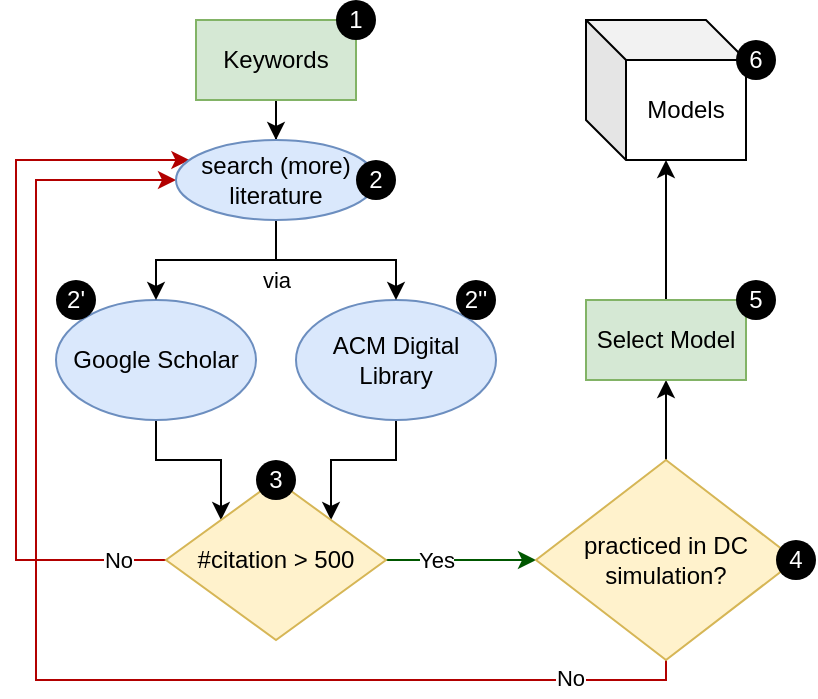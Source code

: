 <mxfile version="22.1.16" type="device">
  <diagram id="C5RBs43oDa-KdzZeNtuy" name="Page-1">
    <mxGraphModel dx="671" dy="441" grid="1" gridSize="10" guides="1" tooltips="1" connect="1" arrows="1" fold="1" page="1" pageScale="1" pageWidth="827" pageHeight="1169" math="0" shadow="0">
      <root>
        <mxCell id="WIyWlLk6GJQsqaUBKTNV-0" />
        <mxCell id="WIyWlLk6GJQsqaUBKTNV-1" parent="WIyWlLk6GJQsqaUBKTNV-0" />
        <mxCell id="hSL-T38BlxvSR4_-sgvc-20" style="edgeStyle=orthogonalEdgeStyle;rounded=0;orthogonalLoop=1;jettySize=auto;html=1;" parent="WIyWlLk6GJQsqaUBKTNV-1" source="hSL-T38BlxvSR4_-sgvc-0" target="hSL-T38BlxvSR4_-sgvc-19" edge="1">
          <mxGeometry relative="1" as="geometry" />
        </mxCell>
        <mxCell id="hSL-T38BlxvSR4_-sgvc-0" value="Keywords" style="rounded=0;whiteSpace=wrap;html=1;fillColor=#d5e8d4;strokeColor=#82b366;" parent="WIyWlLk6GJQsqaUBKTNV-1" vertex="1">
          <mxGeometry x="100" y="20" width="80" height="40" as="geometry" />
        </mxCell>
        <mxCell id="hSL-T38BlxvSR4_-sgvc-9" style="edgeStyle=orthogonalEdgeStyle;rounded=0;orthogonalLoop=1;jettySize=auto;html=1;entryX=0;entryY=0;entryDx=0;entryDy=0;" parent="WIyWlLk6GJQsqaUBKTNV-1" source="hSL-T38BlxvSR4_-sgvc-2" target="hSL-T38BlxvSR4_-sgvc-8" edge="1">
          <mxGeometry relative="1" as="geometry" />
        </mxCell>
        <mxCell id="hSL-T38BlxvSR4_-sgvc-2" value="Google Scholar" style="ellipse;whiteSpace=wrap;html=1;fillColor=#dae8fc;strokeColor=#6c8ebf;" parent="WIyWlLk6GJQsqaUBKTNV-1" vertex="1">
          <mxGeometry x="30" y="160" width="100" height="60" as="geometry" />
        </mxCell>
        <mxCell id="hSL-T38BlxvSR4_-sgvc-10" style="edgeStyle=orthogonalEdgeStyle;rounded=0;orthogonalLoop=1;jettySize=auto;html=1;entryX=1;entryY=0;entryDx=0;entryDy=0;" parent="WIyWlLk6GJQsqaUBKTNV-1" source="hSL-T38BlxvSR4_-sgvc-3" target="hSL-T38BlxvSR4_-sgvc-8" edge="1">
          <mxGeometry relative="1" as="geometry" />
        </mxCell>
        <mxCell id="hSL-T38BlxvSR4_-sgvc-3" value="ACM Digital Library" style="ellipse;whiteSpace=wrap;html=1;fillColor=#dae8fc;strokeColor=#6c8ebf;" parent="WIyWlLk6GJQsqaUBKTNV-1" vertex="1">
          <mxGeometry x="150" y="160" width="100" height="60" as="geometry" />
        </mxCell>
        <mxCell id="hSL-T38BlxvSR4_-sgvc-17" style="edgeStyle=orthogonalEdgeStyle;rounded=0;orthogonalLoop=1;jettySize=auto;html=1;fillColor=#008a00;strokeColor=#005700;" parent="WIyWlLk6GJQsqaUBKTNV-1" source="hSL-T38BlxvSR4_-sgvc-8" target="hSL-T38BlxvSR4_-sgvc-13" edge="1">
          <mxGeometry relative="1" as="geometry" />
        </mxCell>
        <mxCell id="hSL-T38BlxvSR4_-sgvc-27" value="Yes" style="edgeLabel;html=1;align=center;verticalAlign=middle;resizable=0;points=[];" parent="hSL-T38BlxvSR4_-sgvc-17" vertex="1" connectable="0">
          <mxGeometry x="-0.105" y="3" relative="1" as="geometry">
            <mxPoint x="-9" y="3" as="offset" />
          </mxGeometry>
        </mxCell>
        <mxCell id="hSL-T38BlxvSR4_-sgvc-25" style="edgeStyle=orthogonalEdgeStyle;rounded=0;orthogonalLoop=1;jettySize=auto;html=1;fillColor=#e51400;strokeColor=#B20000;" parent="WIyWlLk6GJQsqaUBKTNV-1" source="hSL-T38BlxvSR4_-sgvc-8" target="hSL-T38BlxvSR4_-sgvc-19" edge="1">
          <mxGeometry relative="1" as="geometry">
            <Array as="points">
              <mxPoint x="10" y="290" />
              <mxPoint x="10" y="90" />
            </Array>
          </mxGeometry>
        </mxCell>
        <mxCell id="hSL-T38BlxvSR4_-sgvc-26" value="No" style="edgeLabel;html=1;align=center;verticalAlign=middle;resizable=0;points=[];" parent="hSL-T38BlxvSR4_-sgvc-25" vertex="1" connectable="0">
          <mxGeometry x="-0.781" relative="1" as="geometry">
            <mxPoint x="15" as="offset" />
          </mxGeometry>
        </mxCell>
        <mxCell id="hSL-T38BlxvSR4_-sgvc-8" value="#citation &amp;gt; 500" style="rhombus;whiteSpace=wrap;html=1;fillColor=#fff2cc;strokeColor=#d6b656;" parent="WIyWlLk6GJQsqaUBKTNV-1" vertex="1">
          <mxGeometry x="85" y="250" width="110" height="80" as="geometry" />
        </mxCell>
        <mxCell id="hSL-T38BlxvSR4_-sgvc-29" style="edgeStyle=orthogonalEdgeStyle;rounded=0;orthogonalLoop=1;jettySize=auto;html=1;fillColor=#e51400;strokeColor=#B20000;" parent="WIyWlLk6GJQsqaUBKTNV-1" source="hSL-T38BlxvSR4_-sgvc-13" target="hSL-T38BlxvSR4_-sgvc-19" edge="1">
          <mxGeometry relative="1" as="geometry">
            <Array as="points">
              <mxPoint x="335" y="350" />
              <mxPoint x="20" y="350" />
              <mxPoint x="20" y="100" />
            </Array>
          </mxGeometry>
        </mxCell>
        <mxCell id="hSL-T38BlxvSR4_-sgvc-30" value="No" style="edgeLabel;html=1;align=center;verticalAlign=middle;resizable=0;points=[];" parent="hSL-T38BlxvSR4_-sgvc-29" vertex="1" connectable="0">
          <mxGeometry x="-0.819" y="-1" relative="1" as="geometry">
            <mxPoint as="offset" />
          </mxGeometry>
        </mxCell>
        <mxCell id="hSL-T38BlxvSR4_-sgvc-31" style="edgeStyle=orthogonalEdgeStyle;rounded=0;orthogonalLoop=1;jettySize=auto;html=1;entryX=0.5;entryY=1;entryDx=0;entryDy=0;" parent="WIyWlLk6GJQsqaUBKTNV-1" source="hSL-T38BlxvSR4_-sgvc-13" target="hSL-T38BlxvSR4_-sgvc-15" edge="1">
          <mxGeometry relative="1" as="geometry" />
        </mxCell>
        <mxCell id="hSL-T38BlxvSR4_-sgvc-13" value="practiced in DC simulation?" style="rhombus;whiteSpace=wrap;html=1;fillColor=#fff2cc;strokeColor=#d6b656;" parent="WIyWlLk6GJQsqaUBKTNV-1" vertex="1">
          <mxGeometry x="270" y="240" width="130" height="100" as="geometry" />
        </mxCell>
        <mxCell id="hSL-T38BlxvSR4_-sgvc-33" style="edgeStyle=orthogonalEdgeStyle;rounded=0;orthogonalLoop=1;jettySize=auto;html=1;" parent="WIyWlLk6GJQsqaUBKTNV-1" source="hSL-T38BlxvSR4_-sgvc-15" target="hSL-T38BlxvSR4_-sgvc-32" edge="1">
          <mxGeometry relative="1" as="geometry" />
        </mxCell>
        <mxCell id="hSL-T38BlxvSR4_-sgvc-15" value="Select Model" style="rounded=0;whiteSpace=wrap;html=1;fillColor=#d5e8d4;strokeColor=#82b366;" parent="WIyWlLk6GJQsqaUBKTNV-1" vertex="1">
          <mxGeometry x="295" y="160" width="80" height="40" as="geometry" />
        </mxCell>
        <mxCell id="hSL-T38BlxvSR4_-sgvc-21" style="edgeStyle=orthogonalEdgeStyle;rounded=0;orthogonalLoop=1;jettySize=auto;html=1;" parent="WIyWlLk6GJQsqaUBKTNV-1" source="hSL-T38BlxvSR4_-sgvc-19" target="hSL-T38BlxvSR4_-sgvc-2" edge="1">
          <mxGeometry relative="1" as="geometry" />
        </mxCell>
        <mxCell id="hSL-T38BlxvSR4_-sgvc-22" style="edgeStyle=orthogonalEdgeStyle;rounded=0;orthogonalLoop=1;jettySize=auto;html=1;" parent="WIyWlLk6GJQsqaUBKTNV-1" source="hSL-T38BlxvSR4_-sgvc-19" target="hSL-T38BlxvSR4_-sgvc-3" edge="1">
          <mxGeometry relative="1" as="geometry" />
        </mxCell>
        <mxCell id="hSL-T38BlxvSR4_-sgvc-24" value="via" style="edgeLabel;html=1;align=center;verticalAlign=middle;resizable=0;points=[];" parent="hSL-T38BlxvSR4_-sgvc-22" vertex="1" connectable="0">
          <mxGeometry x="-0.184" y="1" relative="1" as="geometry">
            <mxPoint x="-21" y="11" as="offset" />
          </mxGeometry>
        </mxCell>
        <mxCell id="hSL-T38BlxvSR4_-sgvc-19" value="search (more) literature" style="ellipse;whiteSpace=wrap;html=1;fillColor=#dae8fc;strokeColor=#6c8ebf;" parent="WIyWlLk6GJQsqaUBKTNV-1" vertex="1">
          <mxGeometry x="90" y="80" width="100" height="40" as="geometry" />
        </mxCell>
        <mxCell id="hSL-T38BlxvSR4_-sgvc-32" value="Models" style="shape=cube;whiteSpace=wrap;html=1;boundedLbl=1;backgroundOutline=1;darkOpacity=0.05;darkOpacity2=0.1;" parent="WIyWlLk6GJQsqaUBKTNV-1" vertex="1">
          <mxGeometry x="295" y="20" width="80" height="70" as="geometry" />
        </mxCell>
        <mxCell id="hSL-T38BlxvSR4_-sgvc-38" value="1" style="ellipse;whiteSpace=wrap;html=1;aspect=fixed;fontColor=#FFFFFF;fillColor=#000000;strokeColor=none;" parent="WIyWlLk6GJQsqaUBKTNV-1" vertex="1">
          <mxGeometry x="170" y="10" width="20" height="20" as="geometry" />
        </mxCell>
        <mxCell id="hSL-T38BlxvSR4_-sgvc-39" value="2" style="ellipse;whiteSpace=wrap;html=1;aspect=fixed;fontColor=#FFFFFF;fillColor=#000000;strokeColor=none;" parent="WIyWlLk6GJQsqaUBKTNV-1" vertex="1">
          <mxGeometry x="180" y="90" width="20" height="20" as="geometry" />
        </mxCell>
        <mxCell id="hSL-T38BlxvSR4_-sgvc-40" value="2&#39;" style="ellipse;whiteSpace=wrap;html=1;aspect=fixed;fontColor=#FFFFFF;fillColor=#000000;strokeColor=none;" parent="WIyWlLk6GJQsqaUBKTNV-1" vertex="1">
          <mxGeometry x="30" y="150" width="20" height="20" as="geometry" />
        </mxCell>
        <mxCell id="hSL-T38BlxvSR4_-sgvc-41" value="2&#39;&#39;" style="ellipse;whiteSpace=wrap;html=1;aspect=fixed;fontColor=#FFFFFF;fillColor=#000000;strokeColor=none;" parent="WIyWlLk6GJQsqaUBKTNV-1" vertex="1">
          <mxGeometry x="230" y="150" width="20" height="20" as="geometry" />
        </mxCell>
        <mxCell id="hSL-T38BlxvSR4_-sgvc-42" value="3" style="ellipse;whiteSpace=wrap;html=1;aspect=fixed;fontColor=#FFFFFF;fillColor=#000000;strokeColor=none;" parent="WIyWlLk6GJQsqaUBKTNV-1" vertex="1">
          <mxGeometry x="130" y="240" width="20" height="20" as="geometry" />
        </mxCell>
        <mxCell id="hSL-T38BlxvSR4_-sgvc-43" value="4" style="ellipse;whiteSpace=wrap;html=1;aspect=fixed;fontColor=#FFFFFF;fillColor=#000000;strokeColor=none;" parent="WIyWlLk6GJQsqaUBKTNV-1" vertex="1">
          <mxGeometry x="390" y="280" width="20" height="20" as="geometry" />
        </mxCell>
        <mxCell id="hSL-T38BlxvSR4_-sgvc-44" value="5" style="ellipse;whiteSpace=wrap;html=1;aspect=fixed;fontColor=#FFFFFF;fillColor=#000000;strokeColor=none;" parent="WIyWlLk6GJQsqaUBKTNV-1" vertex="1">
          <mxGeometry x="370" y="150" width="20" height="20" as="geometry" />
        </mxCell>
        <mxCell id="hSL-T38BlxvSR4_-sgvc-45" value="6" style="ellipse;whiteSpace=wrap;html=1;aspect=fixed;fontColor=#FFFFFF;fillColor=#000000;strokeColor=none;" parent="WIyWlLk6GJQsqaUBKTNV-1" vertex="1">
          <mxGeometry x="370" y="30" width="20" height="20" as="geometry" />
        </mxCell>
      </root>
    </mxGraphModel>
  </diagram>
</mxfile>
